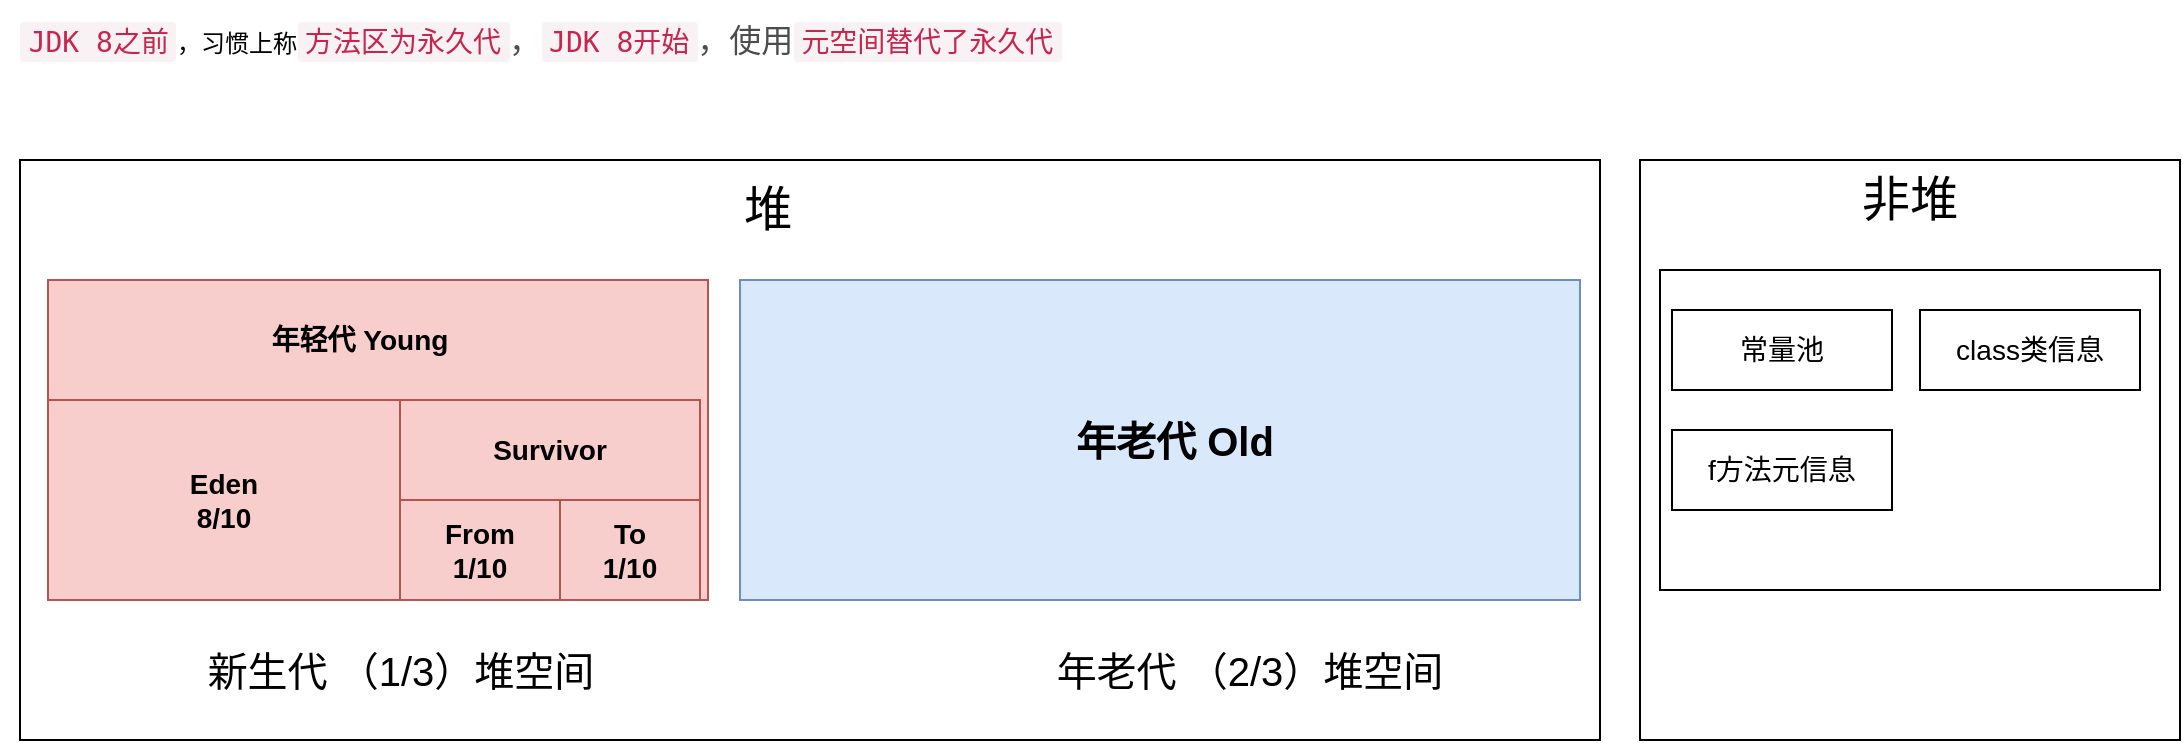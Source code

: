 <mxfile version="21.1.1" type="github">
  <diagram name="第 1 页" id="7o4J3BjzM77SQklbPleT">
    <mxGraphModel dx="1434" dy="804" grid="1" gridSize="10" guides="1" tooltips="1" connect="1" arrows="1" fold="1" page="1" pageScale="1" pageWidth="827" pageHeight="1169" math="0" shadow="0">
      <root>
        <mxCell id="0" />
        <mxCell id="1" parent="0" />
        <mxCell id="FhrdW1dW9tx8D7tIXxmO-1" value="" style="rounded=0;whiteSpace=wrap;html=1;" vertex="1" parent="1">
          <mxGeometry x="70" y="130" width="790" height="290" as="geometry" />
        </mxCell>
        <mxCell id="FhrdW1dW9tx8D7tIXxmO-2" value="" style="rounded=0;whiteSpace=wrap;html=1;fontSize=14;fontStyle=1;fillColor=#f8cecc;strokeColor=#b85450;" vertex="1" parent="1">
          <mxGeometry x="84" y="190" width="330" height="160" as="geometry" />
        </mxCell>
        <mxCell id="FhrdW1dW9tx8D7tIXxmO-3" value="" style="rounded=0;whiteSpace=wrap;html=1;fillColor=#dae8fc;strokeColor=#6c8ebf;" vertex="1" parent="1">
          <mxGeometry x="430" y="190" width="420" height="160" as="geometry" />
        </mxCell>
        <mxCell id="FhrdW1dW9tx8D7tIXxmO-4" value="&lt;font style=&quot;font-size: 24px;&quot;&gt;堆&lt;/font&gt;" style="text;html=1;strokeColor=none;fillColor=none;align=center;verticalAlign=middle;whiteSpace=wrap;rounded=0;" vertex="1" parent="1">
          <mxGeometry x="414" y="140" width="60" height="30" as="geometry" />
        </mxCell>
        <mxCell id="FhrdW1dW9tx8D7tIXxmO-5" value="" style="rounded=0;whiteSpace=wrap;html=1;" vertex="1" parent="1">
          <mxGeometry x="880" y="130" width="270" height="290" as="geometry" />
        </mxCell>
        <mxCell id="FhrdW1dW9tx8D7tIXxmO-7" value="" style="rounded=0;whiteSpace=wrap;html=1;" vertex="1" parent="1">
          <mxGeometry x="890" y="185" width="250" height="160" as="geometry" />
        </mxCell>
        <mxCell id="FhrdW1dW9tx8D7tIXxmO-8" value="&lt;font style=&quot;font-size: 24px;&quot;&gt;非堆&lt;/font&gt;" style="text;html=1;strokeColor=none;fillColor=none;align=center;verticalAlign=middle;whiteSpace=wrap;rounded=0;" vertex="1" parent="1">
          <mxGeometry x="985" y="135" width="60" height="30" as="geometry" />
        </mxCell>
        <mxCell id="FhrdW1dW9tx8D7tIXxmO-9" value="&lt;code style=&quot;box-sizing: border-box; outline: 0px; font-family: &amp;quot;Source Code Pro&amp;quot;, &amp;quot;DejaVu Sans Mono&amp;quot;, &amp;quot;Ubuntu Mono&amp;quot;, &amp;quot;Anonymous Pro&amp;quot;, &amp;quot;Droid Sans Mono&amp;quot;, Menlo, Monaco, Consolas, Inconsolata, Courier, monospace, &amp;quot;PingFang SC&amp;quot;, &amp;quot;Microsoft YaHei&amp;quot;, sans-serif; font-size: 14px; line-height: 22px; color: rgb(199, 37, 78); background-color: rgb(249, 242, 244); border-radius: 2px; padding: 2px 4px; overflow-wrap: break-word; font-variant-ligatures: no-common-ligatures; text-align: left;&quot;&gt;JDK 8之前&lt;/code&gt;，习惯上称&lt;code style=&quot;box-sizing: border-box; outline: 0px; font-family: &amp;quot;Source Code Pro&amp;quot;, &amp;quot;DejaVu Sans Mono&amp;quot;, &amp;quot;Ubuntu Mono&amp;quot;, &amp;quot;Anonymous Pro&amp;quot;, &amp;quot;Droid Sans Mono&amp;quot;, Menlo, Monaco, Consolas, Inconsolata, Courier, monospace, &amp;quot;PingFang SC&amp;quot;, &amp;quot;Microsoft YaHei&amp;quot;, sans-serif; font-size: 14px; line-height: 22px; color: rgb(199, 37, 78); background-color: rgb(249, 242, 244); border-radius: 2px; padding: 2px 4px; overflow-wrap: break-word; font-variant-ligatures: no-common-ligatures; text-align: left;&quot;&gt;方法区为永久代&lt;/code&gt;&lt;span style=&quot;color: rgb(77, 77, 77); font-family: -apple-system, &amp;quot;SF UI Text&amp;quot;, Arial, &amp;quot;PingFang SC&amp;quot;, &amp;quot;Hiragino Sans GB&amp;quot;, &amp;quot;Microsoft YaHei&amp;quot;, &amp;quot;WenQuanYi Micro Hei&amp;quot;, sans-serif; font-size: 16px; font-variant-ligatures: no-common-ligatures; text-align: left; background-color: rgb(255, 255, 255);&quot;&gt;，&lt;/span&gt;&lt;code style=&quot;box-sizing: border-box; outline: 0px; font-family: &amp;quot;Source Code Pro&amp;quot;, &amp;quot;DejaVu Sans Mono&amp;quot;, &amp;quot;Ubuntu Mono&amp;quot;, &amp;quot;Anonymous Pro&amp;quot;, &amp;quot;Droid Sans Mono&amp;quot;, Menlo, Monaco, Consolas, Inconsolata, Courier, monospace, &amp;quot;PingFang SC&amp;quot;, &amp;quot;Microsoft YaHei&amp;quot;, sans-serif; font-size: 14px; line-height: 22px; color: rgb(199, 37, 78); background-color: rgb(249, 242, 244); border-radius: 2px; padding: 2px 4px; overflow-wrap: break-word; font-variant-ligatures: no-common-ligatures; text-align: left;&quot;&gt;JDK 8开始&lt;/code&gt;&lt;span style=&quot;color: rgb(77, 77, 77); font-family: -apple-system, &amp;quot;SF UI Text&amp;quot;, Arial, &amp;quot;PingFang SC&amp;quot;, &amp;quot;Hiragino Sans GB&amp;quot;, &amp;quot;Microsoft YaHei&amp;quot;, &amp;quot;WenQuanYi Micro Hei&amp;quot;, sans-serif; font-size: 16px; font-variant-ligatures: no-common-ligatures; text-align: left; background-color: rgb(255, 255, 255);&quot;&gt;，使用&lt;/span&gt;&lt;code style=&quot;box-sizing: border-box; outline: 0px; font-family: &amp;quot;Source Code Pro&amp;quot;, &amp;quot;DejaVu Sans Mono&amp;quot;, &amp;quot;Ubuntu Mono&amp;quot;, &amp;quot;Anonymous Pro&amp;quot;, &amp;quot;Droid Sans Mono&amp;quot;, Menlo, Monaco, Consolas, Inconsolata, Courier, monospace, &amp;quot;PingFang SC&amp;quot;, &amp;quot;Microsoft YaHei&amp;quot;, sans-serif; font-size: 14px; line-height: 22px; color: rgb(199, 37, 78); background-color: rgb(249, 242, 244); border-radius: 2px; padding: 2px 4px; overflow-wrap: break-word; font-variant-ligatures: no-common-ligatures; text-align: left;&quot;&gt;元空间替代了永久代&lt;/code&gt;" style="text;html=1;align=center;verticalAlign=middle;resizable=0;points=[];autosize=1;strokeColor=none;fillColor=none;" vertex="1" parent="1">
          <mxGeometry x="60" y="50" width="540" height="40" as="geometry" />
        </mxCell>
        <mxCell id="FhrdW1dW9tx8D7tIXxmO-10" value="常量池" style="rounded=0;whiteSpace=wrap;html=1;fontSize=14;" vertex="1" parent="1">
          <mxGeometry x="896" y="205" width="110" height="40" as="geometry" />
        </mxCell>
        <mxCell id="FhrdW1dW9tx8D7tIXxmO-11" value="f方法元信息" style="rounded=0;whiteSpace=wrap;html=1;fontSize=14;" vertex="1" parent="1">
          <mxGeometry x="896" y="265" width="110" height="40" as="geometry" />
        </mxCell>
        <mxCell id="FhrdW1dW9tx8D7tIXxmO-12" value="class类信息" style="rounded=0;whiteSpace=wrap;html=1;fontSize=14;" vertex="1" parent="1">
          <mxGeometry x="1020" y="205" width="110" height="40" as="geometry" />
        </mxCell>
        <mxCell id="FhrdW1dW9tx8D7tIXxmO-13" value="年轻代 Young" style="text;html=1;strokeColor=none;fillColor=none;align=center;verticalAlign=middle;whiteSpace=wrap;rounded=0;fontSize=14;fontStyle=1" vertex="1" parent="1">
          <mxGeometry x="160" y="200" width="160" height="40" as="geometry" />
        </mxCell>
        <mxCell id="FhrdW1dW9tx8D7tIXxmO-14" value="年老代 Old" style="text;html=1;strokeColor=none;fillColor=none;align=center;verticalAlign=middle;whiteSpace=wrap;rounded=0;fontSize=20;fontStyle=1" vertex="1" parent="1">
          <mxGeometry x="550" y="240" width="195" height="60" as="geometry" />
        </mxCell>
        <mxCell id="FhrdW1dW9tx8D7tIXxmO-16" value="Eden&lt;br style=&quot;font-size: 14px;&quot;&gt;8/10" style="rounded=0;whiteSpace=wrap;html=1;fontSize=14;fontStyle=1;fillColor=#f8cecc;strokeColor=#b85450;" vertex="1" parent="1">
          <mxGeometry x="84" y="250" width="176" height="100" as="geometry" />
        </mxCell>
        <mxCell id="FhrdW1dW9tx8D7tIXxmO-17" value="" style="rounded=0;whiteSpace=wrap;html=1;fontSize=14;fontStyle=1" vertex="1" parent="1">
          <mxGeometry x="260" y="250" width="150" height="100" as="geometry" />
        </mxCell>
        <mxCell id="FhrdW1dW9tx8D7tIXxmO-19" value="Survivor" style="rounded=0;whiteSpace=wrap;html=1;fontSize=14;fontStyle=1;fillColor=#f8cecc;strokeColor=#b85450;" vertex="1" parent="1">
          <mxGeometry x="260" y="250" width="150" height="50" as="geometry" />
        </mxCell>
        <mxCell id="FhrdW1dW9tx8D7tIXxmO-20" value="From&lt;br style=&quot;font-size: 14px;&quot;&gt;1/10" style="rounded=0;whiteSpace=wrap;html=1;fontSize=14;fontStyle=1;fillColor=#f8cecc;strokeColor=#b85450;" vertex="1" parent="1">
          <mxGeometry x="260" y="300" width="80" height="50" as="geometry" />
        </mxCell>
        <mxCell id="FhrdW1dW9tx8D7tIXxmO-21" value="To&lt;br style=&quot;font-size: 14px;&quot;&gt;1/10" style="rounded=0;whiteSpace=wrap;html=1;fontSize=14;fontStyle=1;fillColor=#f8cecc;strokeColor=#b85450;" vertex="1" parent="1">
          <mxGeometry x="340" y="300" width="70" height="50" as="geometry" />
        </mxCell>
        <mxCell id="FhrdW1dW9tx8D7tIXxmO-22" value="新生代 （1/3）堆空间" style="text;html=1;strokeColor=none;fillColor=none;align=center;verticalAlign=middle;whiteSpace=wrap;rounded=0;fontSize=20;" vertex="1" parent="1">
          <mxGeometry x="150" y="370" width="221" height="30" as="geometry" />
        </mxCell>
        <mxCell id="FhrdW1dW9tx8D7tIXxmO-23" value="年老代 （2/3）堆空间" style="text;html=1;strokeColor=none;fillColor=none;align=center;verticalAlign=middle;whiteSpace=wrap;rounded=0;fontSize=20;" vertex="1" parent="1">
          <mxGeometry x="580" y="370" width="210" height="30" as="geometry" />
        </mxCell>
      </root>
    </mxGraphModel>
  </diagram>
</mxfile>
